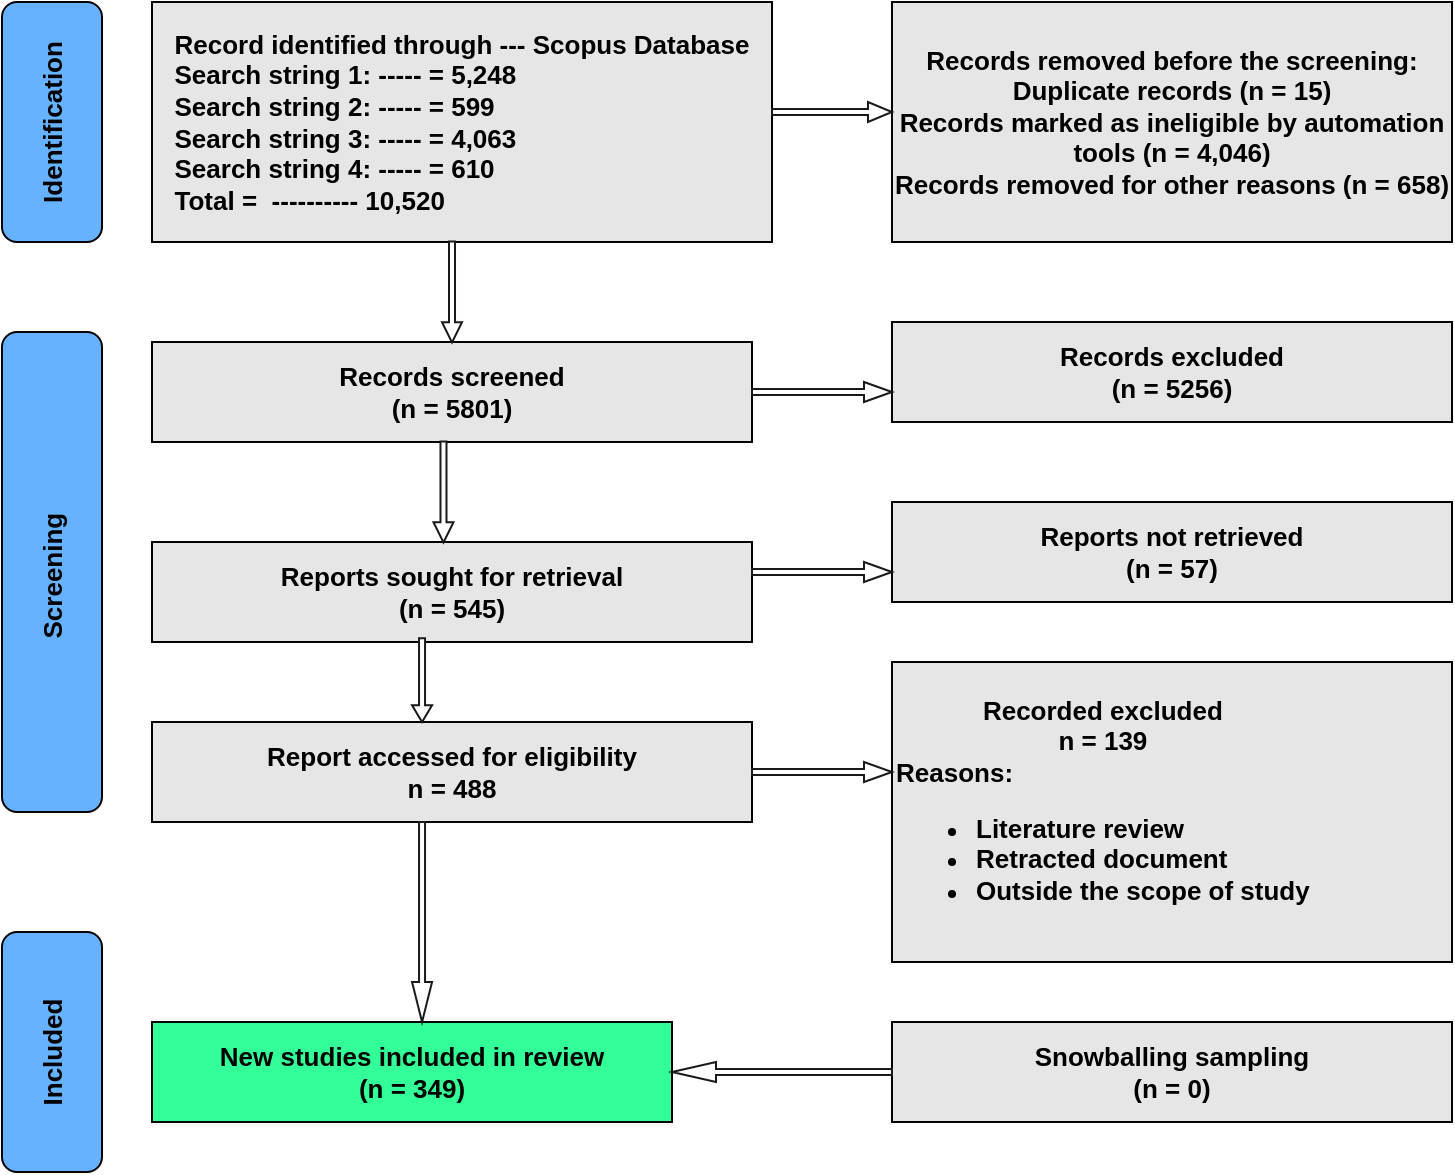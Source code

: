<mxfile version="24.8.3">
  <diagram name="Page-1" id="vT2rW0v21EV5bmpTwlZ1">
    <mxGraphModel dx="1032" dy="501" grid="1" gridSize="10" guides="1" tooltips="1" connect="1" arrows="1" fold="1" page="1" pageScale="1" pageWidth="827" pageHeight="1169" math="0" shadow="0">
      <root>
        <mxCell id="0" />
        <mxCell id="1" parent="0" />
        <mxCell id="x97kpMAY2D_KdvPp3oIe-2" value="&lt;font style=&quot;font-size: 13px;&quot;&gt;&lt;b&gt;Record identified through --- Scopus Database&lt;/b&gt;&lt;/font&gt;&lt;div style=&quot;text-align: left;&quot;&gt;&lt;font style=&quot;font-size: 13px;&quot;&gt;&lt;b&gt;Search string 1: ----- = 5,248&lt;/b&gt;&lt;/font&gt;&lt;/div&gt;&lt;div style=&quot;text-align: left;&quot;&gt;&lt;b style=&quot;font-size: 13px; background-color: initial;&quot;&gt;Search string 2: ----- = 599&lt;/b&gt;&lt;/div&gt;&lt;div style=&quot;text-align: left;&quot;&gt;&lt;span style=&quot;font-size: 13px; background-color: initial;&quot;&gt;&lt;b&gt;Search string 3: ----- = 4,063&lt;/b&gt;&lt;/span&gt;&lt;/div&gt;&lt;div style=&quot;text-align: left;&quot;&gt;&lt;span style=&quot;font-size: 13px; background-color: initial;&quot;&gt;&lt;b&gt;Search string 4: ----- = 610&lt;/b&gt;&lt;/span&gt;&lt;/div&gt;&lt;div style=&quot;text-align: left;&quot;&gt;&lt;font style=&quot;font-size: 13px;&quot;&gt;&lt;b&gt;Total =&amp;nbsp; ---------- 10,520&lt;/b&gt;&lt;/font&gt;&lt;/div&gt;" style="rounded=0;whiteSpace=wrap;html=1;fillColor=#E6E6E6;" parent="1" vertex="1">
          <mxGeometry x="130" y="150" width="310" height="120" as="geometry" />
        </mxCell>
        <mxCell id="x97kpMAY2D_KdvPp3oIe-6" value="&lt;div&gt;&lt;span style=&quot;font-size: 13px;&quot;&gt;&lt;b&gt;Records screened&lt;/b&gt;&lt;/span&gt;&lt;/div&gt;&lt;div&gt;&lt;span style=&quot;font-size: 13px;&quot;&gt;&lt;b&gt;(n = 5801)&lt;/b&gt;&lt;/span&gt;&lt;/div&gt;" style="rounded=0;whiteSpace=wrap;html=1;fillColor=#E6E6E6;" parent="1" vertex="1">
          <mxGeometry x="130" y="320" width="300" height="50" as="geometry" />
        </mxCell>
        <mxCell id="x97kpMAY2D_KdvPp3oIe-8" value="&lt;div&gt;&lt;b style=&quot;&quot;&gt;&lt;font style=&quot;font-size: 13px;&quot;&gt;Records excluded&lt;/font&gt;&lt;/b&gt;&lt;/div&gt;&lt;div&gt;&lt;b style=&quot;&quot;&gt;&lt;font style=&quot;font-size: 13px;&quot;&gt;(n = 5256)&lt;/font&gt;&lt;/b&gt;&lt;/div&gt;" style="rounded=0;whiteSpace=wrap;html=1;fillColor=#E6E6E6;" parent="1" vertex="1">
          <mxGeometry x="500" y="310" width="280" height="50" as="geometry" />
        </mxCell>
        <mxCell id="x97kpMAY2D_KdvPp3oIe-10" value="&lt;div&gt;&lt;font style=&quot;font-size: 13px;&quot;&gt;&lt;b&gt;Reports sought for retrieval&lt;/b&gt;&lt;/font&gt;&lt;/div&gt;&lt;div&gt;&lt;font style=&quot;font-size: 13px;&quot;&gt;&lt;b&gt;(n = 545)&lt;/b&gt;&lt;/font&gt;&lt;/div&gt;" style="rounded=0;whiteSpace=wrap;html=1;fillColor=#E6E6E6;" parent="1" vertex="1">
          <mxGeometry x="130" y="420" width="300" height="50" as="geometry" />
        </mxCell>
        <mxCell id="x97kpMAY2D_KdvPp3oIe-12" value="&lt;div&gt;&lt;b style=&quot;&quot;&gt;&lt;font style=&quot;font-size: 13px;&quot;&gt;Reports not retrieved&lt;/font&gt;&lt;/b&gt;&lt;/div&gt;&lt;div&gt;&lt;b style=&quot;&quot;&gt;&lt;font style=&quot;font-size: 13px;&quot;&gt;(n = 57)&lt;/font&gt;&lt;/b&gt;&lt;/div&gt;" style="rounded=0;whiteSpace=wrap;html=1;fillColor=#E6E6E6;" parent="1" vertex="1">
          <mxGeometry x="500" y="400" width="280" height="50" as="geometry" />
        </mxCell>
        <mxCell id="x97kpMAY2D_KdvPp3oIe-14" value="&lt;div style=&quot;text-align: center;&quot;&gt;&lt;font style=&quot;font-size: 13px;&quot;&gt;&lt;b&gt;Recorded excluded&lt;/b&gt;&lt;/font&gt;&lt;/div&gt;&lt;div style=&quot;text-align: center;&quot;&gt;&lt;font style=&quot;font-size: 13px;&quot;&gt;&lt;b&gt;n = 139&lt;/b&gt;&lt;/font&gt;&lt;/div&gt;&lt;div&gt;&lt;span style=&quot;background-color: initial;&quot;&gt;&lt;font style=&quot;font-size: 13px;&quot;&gt;&lt;b&gt;Reasons:&lt;/b&gt;&lt;/font&gt;&lt;/span&gt;&lt;/div&gt;&lt;div&gt;&lt;ul&gt;&lt;li style=&quot;&quot;&gt;&lt;font style=&quot;font-size: 13px;&quot;&gt;&lt;b&gt;Literature review&lt;/b&gt;&lt;/font&gt;&lt;/li&gt;&lt;li style=&quot;&quot;&gt;&lt;font style=&quot;font-size: 13px;&quot;&gt;&lt;b&gt;Retracted document&lt;/b&gt;&lt;/font&gt;&lt;/li&gt;&lt;li style=&quot;&quot;&gt;&lt;font style=&quot;font-size: 13px;&quot;&gt;&lt;b&gt;Outside the scope of study&lt;/b&gt;&lt;/font&gt;&lt;/li&gt;&lt;/ul&gt;&lt;/div&gt;" style="rounded=0;whiteSpace=wrap;html=1;align=left;fillColor=#E6E6E6;" parent="1" vertex="1">
          <mxGeometry x="500" y="480" width="280" height="150" as="geometry" />
        </mxCell>
        <mxCell id="x97kpMAY2D_KdvPp3oIe-16" value="&lt;div&gt;&lt;font style=&quot;font-size: 13px;&quot;&gt;&lt;b&gt;Report accessed for eligibility&lt;/b&gt;&lt;/font&gt;&lt;/div&gt;&lt;div&gt;&lt;font style=&quot;font-size: 13px;&quot;&gt;&lt;b&gt;n = 488&lt;/b&gt;&lt;/font&gt;&lt;/div&gt;" style="rounded=0;whiteSpace=wrap;html=1;fillColor=#E6E6E6;" parent="1" vertex="1">
          <mxGeometry x="130" y="510" width="300" height="50" as="geometry" />
        </mxCell>
        <mxCell id="x97kpMAY2D_KdvPp3oIe-19" value="&lt;div&gt;&lt;font style=&quot;font-size: 13px;&quot;&gt;&lt;b&gt;New studies included in review&lt;/b&gt;&lt;/font&gt;&lt;/div&gt;&lt;div&gt;&lt;font style=&quot;font-size: 13px;&quot;&gt;&lt;b&gt;(n = 349)&lt;/b&gt;&lt;/font&gt;&lt;/div&gt;" style="rounded=0;whiteSpace=wrap;html=1;fillColor=#33FF99;" parent="1" vertex="1">
          <mxGeometry x="130" y="660" width="260" height="50" as="geometry" />
        </mxCell>
        <mxCell id="x97kpMAY2D_KdvPp3oIe-29" value="&lt;div&gt;&lt;font style=&quot;font-size: 13px;&quot;&gt;&lt;b&gt;Records removed before the screening:&lt;/b&gt;&lt;/font&gt;&lt;/div&gt;&lt;div&gt;&lt;font style=&quot;font-size: 13px;&quot;&gt;&lt;b&gt;Duplicate records (n = 15)&lt;/b&gt;&lt;/font&gt;&lt;/div&gt;&lt;div&gt;&lt;font style=&quot;font-size: 13px;&quot;&gt;&lt;b&gt;Records marked as ineligible by automation&lt;/b&gt;&lt;/font&gt;&lt;/div&gt;&lt;div&gt;&lt;font style=&quot;font-size: 13px;&quot;&gt;&lt;b&gt;tools (n = 4,046)&lt;/b&gt;&lt;/font&gt;&lt;/div&gt;&lt;div&gt;&lt;font style=&quot;font-size: 13px;&quot;&gt;&lt;b&gt;Records removed for other reasons (n = 658)&lt;/b&gt;&lt;/font&gt;&lt;/div&gt;" style="rounded=0;whiteSpace=wrap;html=1;fillColor=#E6E6E6;" parent="1" vertex="1">
          <mxGeometry x="500" y="150" width="280" height="120" as="geometry" />
        </mxCell>
        <mxCell id="x97kpMAY2D_KdvPp3oIe-31" value="&lt;div&gt;&lt;b&gt;&lt;font style=&quot;font-size: 13px;&quot;&gt;Snowballing sampling&lt;/font&gt;&lt;/b&gt;&lt;/div&gt;&lt;div&gt;&lt;b style=&quot;&quot;&gt;&lt;font style=&quot;font-size: 13px;&quot;&gt;(n = 0)&lt;/font&gt;&lt;/b&gt;&lt;/div&gt;" style="rounded=0;whiteSpace=wrap;html=1;fillColor=#E6E6E6;" parent="1" vertex="1">
          <mxGeometry x="500" y="660" width="280" height="50" as="geometry" />
        </mxCell>
        <mxCell id="x97kpMAY2D_KdvPp3oIe-32" value="&lt;div&gt;&lt;span style=&quot;font-size: 13px;&quot;&gt;&lt;b&gt;Identification&lt;/b&gt;&lt;/span&gt;&lt;/div&gt;" style="rounded=1;whiteSpace=wrap;html=1;rotation=-90;fillColor=#66B2FF;" parent="1" vertex="1">
          <mxGeometry x="20" y="185" width="120" height="50" as="geometry" />
        </mxCell>
        <mxCell id="x97kpMAY2D_KdvPp3oIe-33" value="&lt;div&gt;&lt;span style=&quot;font-size: 13px;&quot;&gt;&lt;b&gt;Screening&amp;nbsp;&lt;/b&gt;&lt;/span&gt;&lt;/div&gt;" style="rounded=1;whiteSpace=wrap;html=1;rotation=-90;fillColor=#66B2FF;" parent="1" vertex="1">
          <mxGeometry x="-40" y="410" width="240" height="50" as="geometry" />
        </mxCell>
        <mxCell id="x97kpMAY2D_KdvPp3oIe-34" value="&lt;div&gt;&lt;span style=&quot;font-size: 13px;&quot;&gt;&lt;b&gt;Included&lt;/b&gt;&lt;/span&gt;&lt;/div&gt;" style="rounded=1;whiteSpace=wrap;html=1;rotation=-90;fillColor=#66B2FF;" parent="1" vertex="1">
          <mxGeometry x="20" y="650" width="120" height="50" as="geometry" />
        </mxCell>
        <mxCell id="x97kpMAY2D_KdvPp3oIe-35" value="" style="shape=singleArrow;direction=west;whiteSpace=wrap;html=1;rotation=-180;strokeColor=#1A1A1A;" parent="1" vertex="1">
          <mxGeometry x="440" y="200" width="60" height="10" as="geometry" />
        </mxCell>
        <mxCell id="x97kpMAY2D_KdvPp3oIe-36" value="" style="shape=singleArrow;direction=west;whiteSpace=wrap;html=1;rotation=-180;strokeColor=#1A1A1A;" parent="1" vertex="1">
          <mxGeometry x="430" y="340" width="70" height="10" as="geometry" />
        </mxCell>
        <mxCell id="x97kpMAY2D_KdvPp3oIe-37" value="" style="shape=singleArrow;direction=west;whiteSpace=wrap;html=1;rotation=-180;strokeColor=#1A1A1A;" parent="1" vertex="1">
          <mxGeometry x="430" y="430" width="70" height="10" as="geometry" />
        </mxCell>
        <mxCell id="x97kpMAY2D_KdvPp3oIe-38" value="" style="shape=singleArrow;direction=west;whiteSpace=wrap;html=1;rotation=-180;strokeColor=#1A1A1A;" parent="1" vertex="1">
          <mxGeometry x="430" y="530" width="70" height="10" as="geometry" />
        </mxCell>
        <mxCell id="x97kpMAY2D_KdvPp3oIe-39" value="" style="shape=singleArrow;direction=west;whiteSpace=wrap;html=1;rotation=0;strokeColor=#1A1A1A;" parent="1" vertex="1">
          <mxGeometry x="390" y="680" width="110" height="10" as="geometry" />
        </mxCell>
        <mxCell id="x97kpMAY2D_KdvPp3oIe-41" value="" style="shape=singleArrow;direction=west;whiteSpace=wrap;html=1;rotation=-90;strokeColor=#1A1A1A;" parent="1" vertex="1">
          <mxGeometry x="254.81" y="290" width="50.39" height="10" as="geometry" />
        </mxCell>
        <mxCell id="x97kpMAY2D_KdvPp3oIe-49" value="" style="shape=singleArrow;direction=west;whiteSpace=wrap;html=1;rotation=-90;strokeColor=#1A1A1A;" parent="1" vertex="1">
          <mxGeometry x="244.08" y="484.1" width="41.89" height="10" as="geometry" />
        </mxCell>
        <mxCell id="x97kpMAY2D_KdvPp3oIe-52" value="" style="shape=singleArrow;direction=west;whiteSpace=wrap;html=1;rotation=-90;strokeColor=#1A1A1A;" parent="1" vertex="1">
          <mxGeometry x="215" y="605" width="100.05" height="10" as="geometry" />
        </mxCell>
        <mxCell id="0KmCdM630FMUT1HJN3d0-2" value="" style="shape=singleArrow;direction=west;whiteSpace=wrap;html=1;rotation=-90;strokeColor=#1A1A1A;" vertex="1" parent="1">
          <mxGeometry x="250.55" y="390" width="50.39" height="10" as="geometry" />
        </mxCell>
      </root>
    </mxGraphModel>
  </diagram>
</mxfile>
